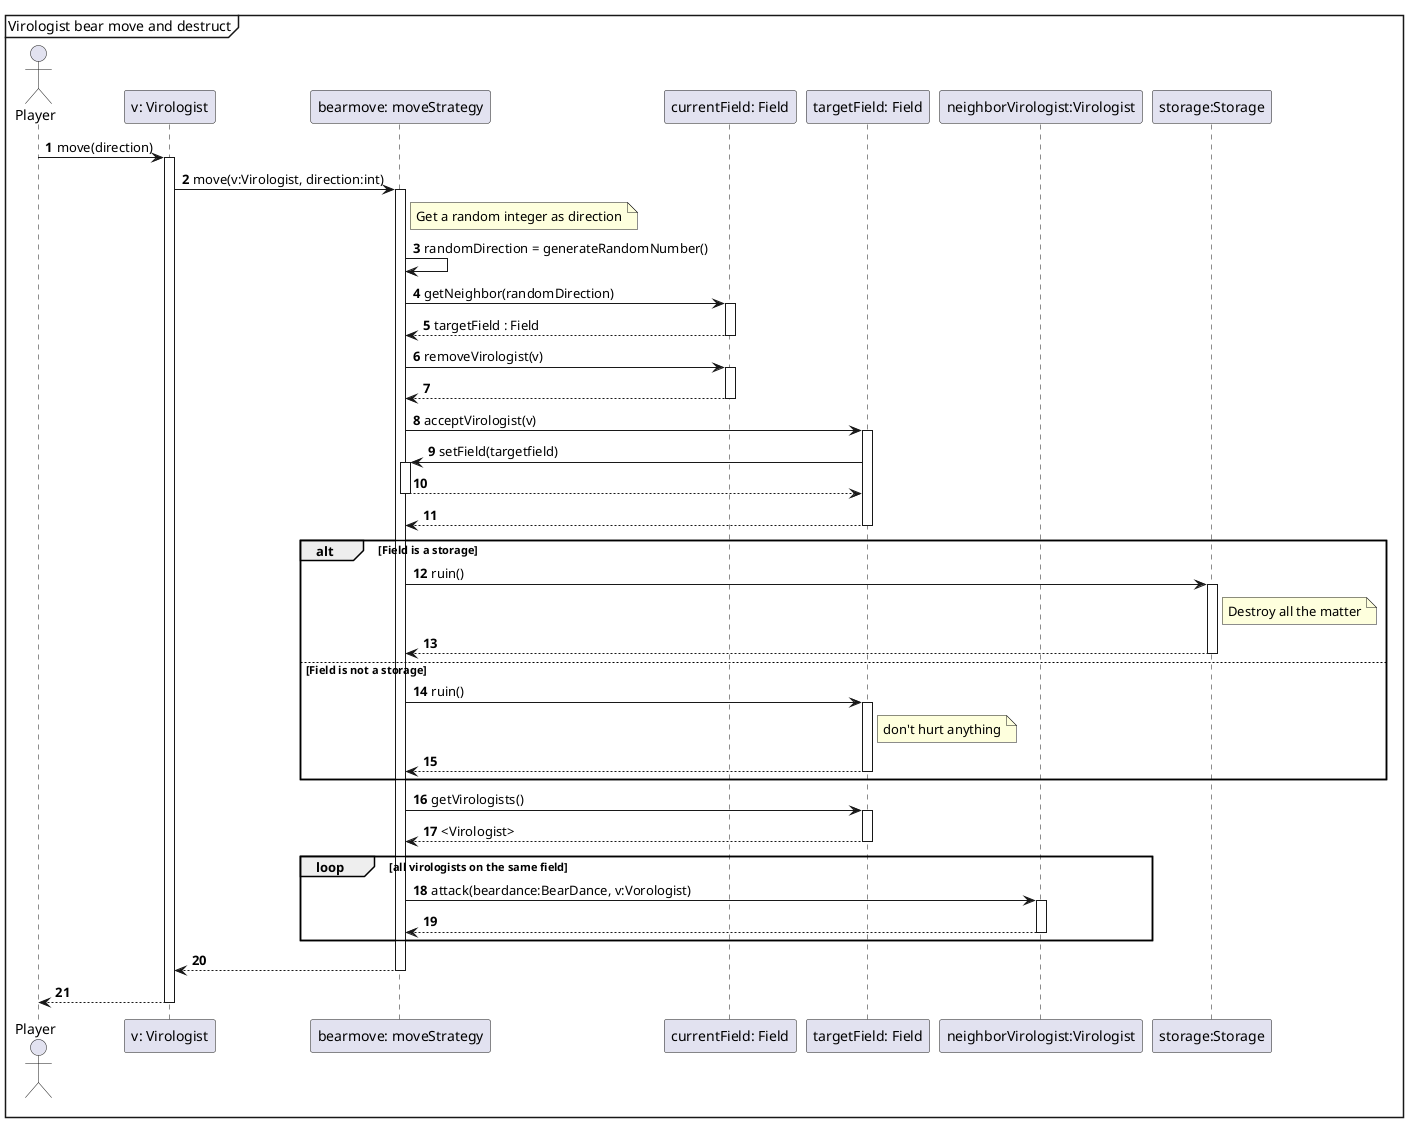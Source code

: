 @startuml
'https://plantuml.com/sequence-diagram

autonumber

mainframe Virologist bear move and destruct

actor Player
participant "v: Virologist" as Virologist
participant "bearmove: moveStrategy" as moveStrategy
participant "currentField: Field" as currentField
participant "targetField: Field" as targetField
participant "neighborVirologist:Virologist" as neighborVirologist
participant "storage:Storage" as storage



Player -> Virologist: move(direction)
Activate Virologist

Virologist->moveStrategy++:move(v:Virologist, direction:int)

note right of moveStrategy
Get a random integer as direction
end note
moveStrategy -> moveStrategy: randomDirection = generateRandomNumber()

moveStrategy-> currentField: getNeighbor(randomDirection)
Activate currentField
currentField --> moveStrategy: targetField : Field
Deactivate currentField

moveStrategy -> currentField: removeVirologist(v)
Activate currentField
currentField --> moveStrategy:
Deactivate currentField

moveStrategy -> targetField: acceptVirologist(v)
Activate targetField
targetField->moveStrategy++: setField(targetfield)
moveStrategy-->targetField--
targetField --> moveStrategy--

alt Field is a storage
moveStrategy->storage++:ruin()
note right of storage
Destroy all the matter
end note
storage-->moveStrategy--
else Field is not a storage
moveStrategy->targetField++:ruin()
note right of targetField
don't hurt anything
end note
targetField-->moveStrategy--
end alt


moveStrategy->targetField++:getVirologists()
targetField-->moveStrategy--:<Virologist>
loop all virologists on the same field
        moveStrategy->neighborVirologist++:attack(beardance:BearDance, v:Vorologist)
        neighborVirologist-->moveStrategy--
end

Deactivate targetField


moveStrategy-->Virologist--
Virologist --> Player:
Deactivate Virologist
@enduml
